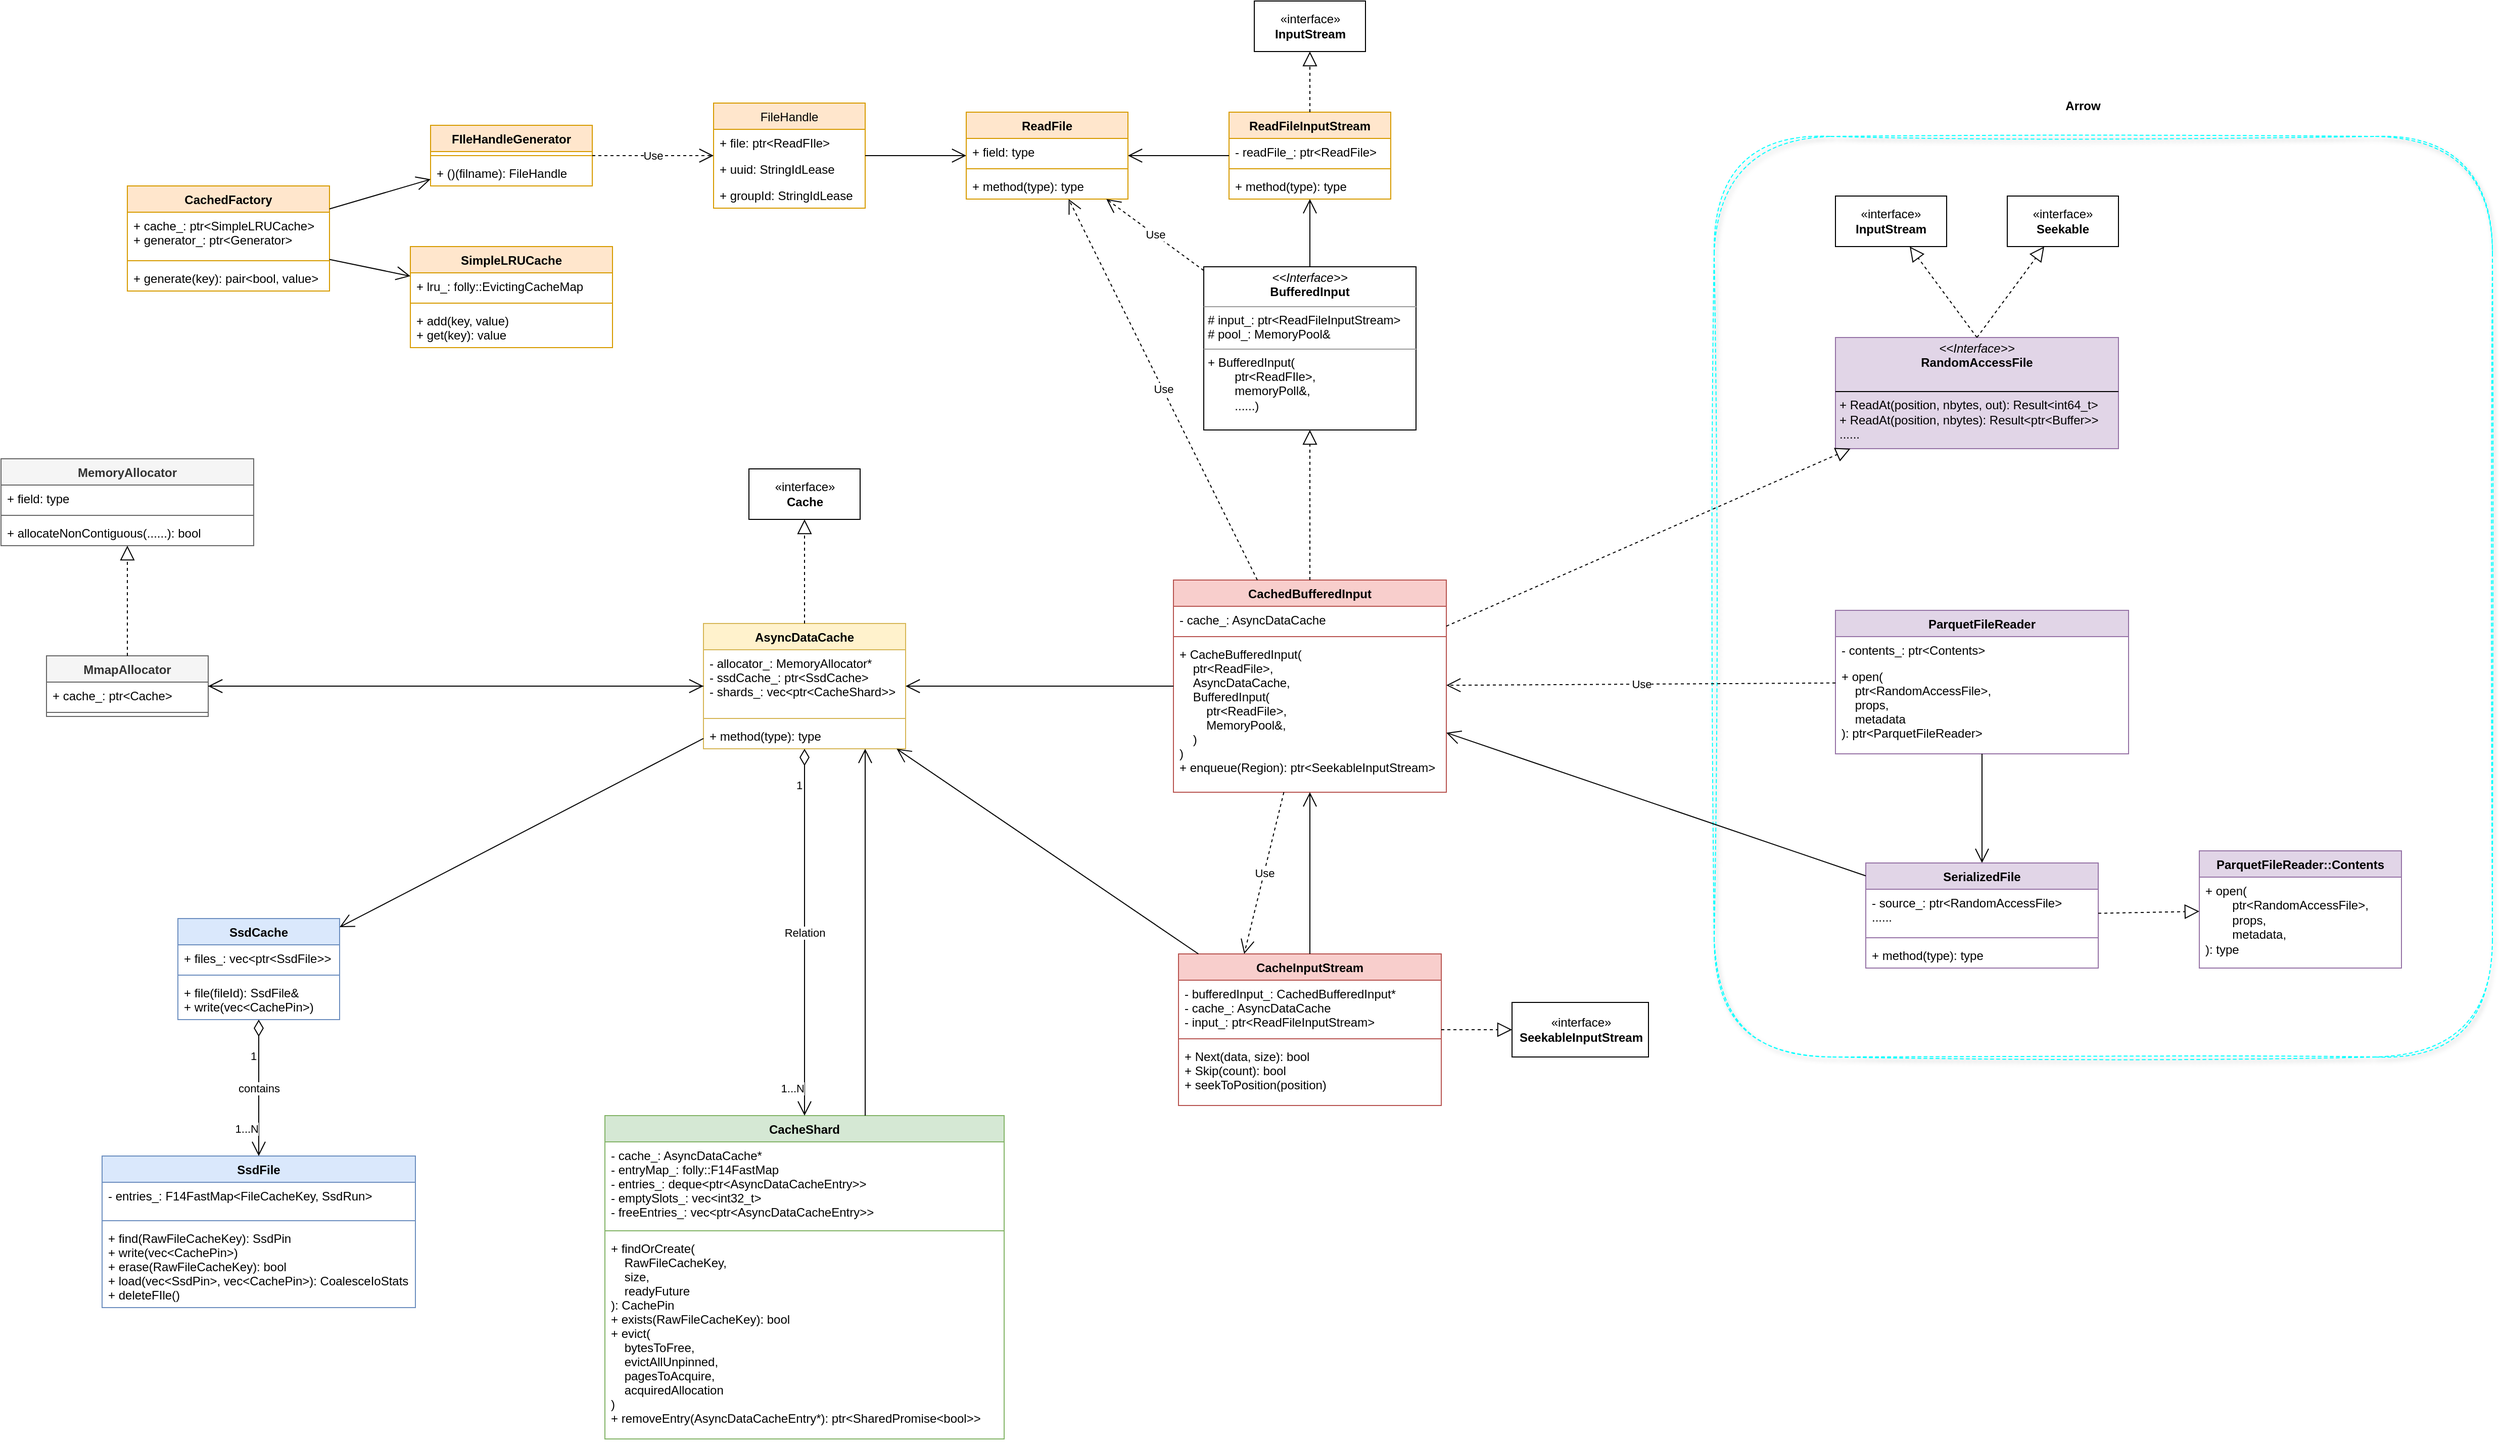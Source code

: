 <mxfile version="24.3.1" type="github">
  <diagram name="第 1 页" id="lJTkem_uiABD4WxvZJAd">
    <mxGraphModel dx="2874" dy="721" grid="1" gridSize="10" guides="1" tooltips="1" connect="1" arrows="1" fold="1" page="0" pageScale="1" pageWidth="827" pageHeight="1169" math="0" shadow="0">
      <root>
        <mxCell id="0" />
        <mxCell id="1" parent="0" />
        <mxCell id="T7AMe0AXGocx2t7RF6XG-123" value="" style="rounded=1;whiteSpace=wrap;html=1;dashed=1;fillColor=none;strokeColor=#00FFFF;shadow=1;glass=1;sketch=1;curveFitting=1;jiggle=2;" parent="1" vertex="1">
          <mxGeometry x="1080" y="551" width="770" height="911" as="geometry" />
        </mxCell>
        <mxCell id="T7AMe0AXGocx2t7RF6XG-1" value="SimpleLRUCache" style="swimlane;fontStyle=1;align=center;verticalAlign=top;childLayout=stackLayout;horizontal=1;startSize=26;horizontalStack=0;resizeParent=1;resizeParentMax=0;resizeLast=0;collapsible=1;marginBottom=0;fillColor=#ffe6cc;strokeColor=#d79b00;" parent="1" vertex="1">
          <mxGeometry x="-210" y="660" width="200" height="100" as="geometry" />
        </mxCell>
        <mxCell id="T7AMe0AXGocx2t7RF6XG-2" value="+ lru_: folly::EvictingCacheMap" style="text;strokeColor=none;fillColor=none;align=left;verticalAlign=top;spacingLeft=4;spacingRight=4;overflow=hidden;rotatable=0;points=[[0,0.5],[1,0.5]];portConstraint=eastwest;" parent="T7AMe0AXGocx2t7RF6XG-1" vertex="1">
          <mxGeometry y="26" width="200" height="26" as="geometry" />
        </mxCell>
        <mxCell id="T7AMe0AXGocx2t7RF6XG-3" value="" style="line;strokeWidth=1;fillColor=none;align=left;verticalAlign=middle;spacingTop=-1;spacingLeft=3;spacingRight=3;rotatable=0;labelPosition=right;points=[];portConstraint=eastwest;strokeColor=inherit;" parent="T7AMe0AXGocx2t7RF6XG-1" vertex="1">
          <mxGeometry y="52" width="200" height="8" as="geometry" />
        </mxCell>
        <mxCell id="T7AMe0AXGocx2t7RF6XG-4" value="+ add(key, value)&#xa;+ get(key): value" style="text;strokeColor=none;fillColor=none;align=left;verticalAlign=top;spacingLeft=4;spacingRight=4;overflow=hidden;rotatable=0;points=[[0,0.5],[1,0.5]];portConstraint=eastwest;" parent="T7AMe0AXGocx2t7RF6XG-1" vertex="1">
          <mxGeometry y="60" width="200" height="40" as="geometry" />
        </mxCell>
        <mxCell id="T7AMe0AXGocx2t7RF6XG-5" value="FIleHandleGenerator" style="swimlane;fontStyle=1;align=center;verticalAlign=top;childLayout=stackLayout;horizontal=1;startSize=26;horizontalStack=0;resizeParent=1;resizeParentMax=0;resizeLast=0;collapsible=1;marginBottom=0;fillColor=#ffe6cc;strokeColor=#d79b00;" parent="1" vertex="1">
          <mxGeometry x="-190" y="540" width="160" height="60" as="geometry" />
        </mxCell>
        <mxCell id="T7AMe0AXGocx2t7RF6XG-6" value="" style="line;strokeWidth=1;fillColor=none;align=left;verticalAlign=middle;spacingTop=-1;spacingLeft=3;spacingRight=3;rotatable=0;labelPosition=right;points=[];portConstraint=eastwest;strokeColor=inherit;" parent="T7AMe0AXGocx2t7RF6XG-5" vertex="1">
          <mxGeometry y="26" width="160" height="8" as="geometry" />
        </mxCell>
        <mxCell id="T7AMe0AXGocx2t7RF6XG-7" value="+ ()(filname): FileHandle" style="text;strokeColor=none;fillColor=none;align=left;verticalAlign=top;spacingLeft=4;spacingRight=4;overflow=hidden;rotatable=0;points=[[0,0.5],[1,0.5]];portConstraint=eastwest;" parent="T7AMe0AXGocx2t7RF6XG-5" vertex="1">
          <mxGeometry y="34" width="160" height="26" as="geometry" />
        </mxCell>
        <mxCell id="T7AMe0AXGocx2t7RF6XG-8" value="FileHandle" style="swimlane;fontStyle=0;childLayout=stackLayout;horizontal=1;startSize=26;fillColor=#ffe6cc;horizontalStack=0;resizeParent=1;resizeParentMax=0;resizeLast=0;collapsible=1;marginBottom=0;strokeColor=#d79b00;" parent="1" vertex="1">
          <mxGeometry x="90" y="518" width="150" height="104" as="geometry" />
        </mxCell>
        <mxCell id="T7AMe0AXGocx2t7RF6XG-9" value="+ file: ptr&lt;ReadFIle&gt;" style="text;strokeColor=none;fillColor=none;align=left;verticalAlign=top;spacingLeft=4;spacingRight=4;overflow=hidden;rotatable=0;points=[[0,0.5],[1,0.5]];portConstraint=eastwest;" parent="T7AMe0AXGocx2t7RF6XG-8" vertex="1">
          <mxGeometry y="26" width="150" height="26" as="geometry" />
        </mxCell>
        <mxCell id="T7AMe0AXGocx2t7RF6XG-10" value="+ uuid: StringIdLease" style="text;strokeColor=none;fillColor=none;align=left;verticalAlign=top;spacingLeft=4;spacingRight=4;overflow=hidden;rotatable=0;points=[[0,0.5],[1,0.5]];portConstraint=eastwest;" parent="T7AMe0AXGocx2t7RF6XG-8" vertex="1">
          <mxGeometry y="52" width="150" height="26" as="geometry" />
        </mxCell>
        <mxCell id="T7AMe0AXGocx2t7RF6XG-11" value="+ groupId: StringIdLease" style="text;strokeColor=none;fillColor=none;align=left;verticalAlign=top;spacingLeft=4;spacingRight=4;overflow=hidden;rotatable=0;points=[[0,0.5],[1,0.5]];portConstraint=eastwest;" parent="T7AMe0AXGocx2t7RF6XG-8" vertex="1">
          <mxGeometry y="78" width="150" height="26" as="geometry" />
        </mxCell>
        <mxCell id="T7AMe0AXGocx2t7RF6XG-12" value="ParquetFileReader" style="swimlane;fontStyle=1;align=center;verticalAlign=top;childLayout=stackLayout;horizontal=1;startSize=26;horizontalStack=0;resizeParent=1;resizeParentMax=0;resizeLast=0;collapsible=1;marginBottom=0;fillColor=#e1d5e7;strokeColor=#9673a6;" parent="1" vertex="1">
          <mxGeometry x="1200" y="1020" width="290" height="142" as="geometry" />
        </mxCell>
        <mxCell id="T7AMe0AXGocx2t7RF6XG-13" value="- contents_: ptr&lt;Contents&gt;" style="text;align=left;verticalAlign=top;spacingLeft=4;spacingRight=4;overflow=hidden;rotatable=0;points=[[0,0.5],[1,0.5]];portConstraint=eastwest;" parent="T7AMe0AXGocx2t7RF6XG-12" vertex="1">
          <mxGeometry y="26" width="290" height="26" as="geometry" />
        </mxCell>
        <mxCell id="T7AMe0AXGocx2t7RF6XG-15" value="+ open(&#xa;    ptr&lt;RandomAccessFile&gt;,&#xa;    props,&#xa;    metadata&#xa;): ptr&lt;ParquetFileReader&gt;" style="text;align=left;verticalAlign=top;spacingLeft=4;spacingRight=4;overflow=hidden;rotatable=0;points=[[0,0.5],[1,0.5]];portConstraint=eastwest;" parent="T7AMe0AXGocx2t7RF6XG-12" vertex="1">
          <mxGeometry y="52" width="290" height="90" as="geometry" />
        </mxCell>
        <mxCell id="T7AMe0AXGocx2t7RF6XG-20" value="AsyncDataCache" style="swimlane;fontStyle=1;align=center;verticalAlign=top;childLayout=stackLayout;horizontal=1;startSize=26;horizontalStack=0;resizeParent=1;resizeParentMax=0;resizeLast=0;collapsible=1;marginBottom=0;fillColor=#fff2cc;strokeColor=#d6b656;" parent="1" vertex="1">
          <mxGeometry x="80" y="1033" width="200" height="124" as="geometry" />
        </mxCell>
        <mxCell id="T7AMe0AXGocx2t7RF6XG-21" value="- allocator_: MemoryAllocator*&#xa;- ssdCache_: ptr&lt;SsdCache&gt;&#xa;- shards_: vec&lt;ptr&lt;CacheShard&gt;&gt;" style="text;strokeColor=none;fillColor=none;align=left;verticalAlign=top;spacingLeft=4;spacingRight=4;overflow=hidden;rotatable=0;points=[[0,0.5],[1,0.5]];portConstraint=eastwest;" parent="T7AMe0AXGocx2t7RF6XG-20" vertex="1">
          <mxGeometry y="26" width="200" height="64" as="geometry" />
        </mxCell>
        <mxCell id="T7AMe0AXGocx2t7RF6XG-22" value="" style="line;strokeWidth=1;fillColor=none;align=left;verticalAlign=middle;spacingTop=-1;spacingLeft=3;spacingRight=3;rotatable=0;labelPosition=right;points=[];portConstraint=eastwest;strokeColor=inherit;" parent="T7AMe0AXGocx2t7RF6XG-20" vertex="1">
          <mxGeometry y="90" width="200" height="8" as="geometry" />
        </mxCell>
        <mxCell id="T7AMe0AXGocx2t7RF6XG-23" value="+ method(type): type" style="text;strokeColor=none;fillColor=none;align=left;verticalAlign=top;spacingLeft=4;spacingRight=4;overflow=hidden;rotatable=0;points=[[0,0.5],[1,0.5]];portConstraint=eastwest;" parent="T7AMe0AXGocx2t7RF6XG-20" vertex="1">
          <mxGeometry y="98" width="200" height="26" as="geometry" />
        </mxCell>
        <mxCell id="T7AMe0AXGocx2t7RF6XG-24" value="CacheShard" style="swimlane;fontStyle=1;align=center;verticalAlign=top;childLayout=stackLayout;horizontal=1;startSize=26;horizontalStack=0;resizeParent=1;resizeParentMax=0;resizeLast=0;collapsible=1;marginBottom=0;fillColor=#d5e8d4;strokeColor=#82b366;" parent="1" vertex="1">
          <mxGeometry x="-17.5" y="1520" width="395" height="320" as="geometry" />
        </mxCell>
        <mxCell id="T7AMe0AXGocx2t7RF6XG-25" value="- cache_: AsyncDataCache*&#xa;- entryMap_: folly::F14FastMap&#xa;- entries_: deque&lt;ptr&lt;AsyncDataCacheEntry&gt;&gt;&#xa;- emptySlots_: vec&lt;int32_t&gt;&#xa;- freeEntries_: vec&lt;ptr&lt;AsyncDataCacheEntry&gt;&gt;" style="text;strokeColor=none;fillColor=none;align=left;verticalAlign=top;spacingLeft=4;spacingRight=4;overflow=hidden;rotatable=0;points=[[0,0.5],[1,0.5]];portConstraint=eastwest;" parent="T7AMe0AXGocx2t7RF6XG-24" vertex="1">
          <mxGeometry y="26" width="395" height="84" as="geometry" />
        </mxCell>
        <mxCell id="T7AMe0AXGocx2t7RF6XG-26" value="" style="line;strokeWidth=1;fillColor=none;align=left;verticalAlign=middle;spacingTop=-1;spacingLeft=3;spacingRight=3;rotatable=0;labelPosition=right;points=[];portConstraint=eastwest;strokeColor=inherit;" parent="T7AMe0AXGocx2t7RF6XG-24" vertex="1">
          <mxGeometry y="110" width="395" height="8" as="geometry" />
        </mxCell>
        <mxCell id="T7AMe0AXGocx2t7RF6XG-27" value="+ findOrCreate(&#xa;    RawFileCacheKey,&#xa;    size,&#xa;    readyFuture    &#xa;): CachePin&#xa;+ exists(RawFileCacheKey): bool&#xa;+ evict(&#xa;    bytesToFree,&#xa;    evictAllUnpinned,&#xa;    pagesToAcquire,&#xa;    acquiredAllocation&#xa;)&#xa;+ removeEntry(AsyncDataCacheEntry*): ptr&lt;SharedPromise&lt;bool&gt;&gt;" style="text;strokeColor=none;fillColor=none;align=left;verticalAlign=top;spacingLeft=4;spacingRight=4;overflow=hidden;rotatable=0;points=[[0,0.5],[1,0.5]];portConstraint=eastwest;" parent="T7AMe0AXGocx2t7RF6XG-24" vertex="1">
          <mxGeometry y="118" width="395" height="202" as="geometry" />
        </mxCell>
        <mxCell id="T7AMe0AXGocx2t7RF6XG-28" value="SsdCache" style="swimlane;fontStyle=1;align=center;verticalAlign=top;childLayout=stackLayout;horizontal=1;startSize=26;horizontalStack=0;resizeParent=1;resizeParentMax=0;resizeLast=0;collapsible=1;marginBottom=0;fillColor=#dae8fc;strokeColor=#6c8ebf;" parent="1" vertex="1">
          <mxGeometry x="-440" y="1325" width="160" height="100" as="geometry" />
        </mxCell>
        <mxCell id="T7AMe0AXGocx2t7RF6XG-29" value="+ files_: vec&lt;ptr&lt;SsdFile&gt;&gt;" style="text;strokeColor=none;fillColor=none;align=left;verticalAlign=top;spacingLeft=4;spacingRight=4;overflow=hidden;rotatable=0;points=[[0,0.5],[1,0.5]];portConstraint=eastwest;" parent="T7AMe0AXGocx2t7RF6XG-28" vertex="1">
          <mxGeometry y="26" width="160" height="26" as="geometry" />
        </mxCell>
        <mxCell id="T7AMe0AXGocx2t7RF6XG-30" value="" style="line;strokeWidth=1;fillColor=none;align=left;verticalAlign=middle;spacingTop=-1;spacingLeft=3;spacingRight=3;rotatable=0;labelPosition=right;points=[];portConstraint=eastwest;strokeColor=inherit;" parent="T7AMe0AXGocx2t7RF6XG-28" vertex="1">
          <mxGeometry y="52" width="160" height="8" as="geometry" />
        </mxCell>
        <mxCell id="T7AMe0AXGocx2t7RF6XG-31" value="+ file(fileId): SsdFile&amp;&#xa;+ write(vec&lt;CachePin&gt;)" style="text;strokeColor=none;fillColor=none;align=left;verticalAlign=top;spacingLeft=4;spacingRight=4;overflow=hidden;rotatable=0;points=[[0,0.5],[1,0.5]];portConstraint=eastwest;" parent="T7AMe0AXGocx2t7RF6XG-28" vertex="1">
          <mxGeometry y="60" width="160" height="40" as="geometry" />
        </mxCell>
        <mxCell id="T7AMe0AXGocx2t7RF6XG-32" value="SsdFile" style="swimlane;fontStyle=1;align=center;verticalAlign=top;childLayout=stackLayout;horizontal=1;startSize=26;horizontalStack=0;resizeParent=1;resizeParentMax=0;resizeLast=0;collapsible=1;marginBottom=0;fillColor=#dae8fc;strokeColor=#6c8ebf;" parent="1" vertex="1">
          <mxGeometry x="-515" y="1560" width="310" height="150" as="geometry" />
        </mxCell>
        <mxCell id="T7AMe0AXGocx2t7RF6XG-33" value="- entries_: F14FastMap&lt;FileCacheKey, SsdRun&gt;" style="text;strokeColor=none;fillColor=none;align=left;verticalAlign=top;spacingLeft=4;spacingRight=4;overflow=hidden;rotatable=0;points=[[0,0.5],[1,0.5]];portConstraint=eastwest;" parent="T7AMe0AXGocx2t7RF6XG-32" vertex="1">
          <mxGeometry y="26" width="310" height="34" as="geometry" />
        </mxCell>
        <mxCell id="T7AMe0AXGocx2t7RF6XG-34" value="" style="line;strokeWidth=1;fillColor=none;align=left;verticalAlign=middle;spacingTop=-1;spacingLeft=3;spacingRight=3;rotatable=0;labelPosition=right;points=[];portConstraint=eastwest;strokeColor=inherit;" parent="T7AMe0AXGocx2t7RF6XG-32" vertex="1">
          <mxGeometry y="60" width="310" height="8" as="geometry" />
        </mxCell>
        <mxCell id="T7AMe0AXGocx2t7RF6XG-35" value="+ find(RawFileCacheKey): SsdPin&#xa;+ write(vec&lt;CachePin&gt;)&#xa;+ erase(RawFileCacheKey): bool&#xa;+ load(vec&lt;SsdPin&gt;, vec&lt;CachePin&gt;): CoalesceIoStats&#xa;+ deleteFIle()" style="text;strokeColor=none;fillColor=none;align=left;verticalAlign=top;spacingLeft=4;spacingRight=4;overflow=hidden;rotatable=0;points=[[0,0.5],[1,0.5]];portConstraint=eastwest;" parent="T7AMe0AXGocx2t7RF6XG-32" vertex="1">
          <mxGeometry y="68" width="310" height="82" as="geometry" />
        </mxCell>
        <mxCell id="T7AMe0AXGocx2t7RF6XG-36" value="CachedBufferedInput" style="swimlane;fontStyle=1;align=center;verticalAlign=top;childLayout=stackLayout;horizontal=1;startSize=26;horizontalStack=0;resizeParent=1;resizeParentMax=0;resizeLast=0;collapsible=1;marginBottom=0;fillColor=#f8cecc;strokeColor=#b85450;" parent="1" vertex="1">
          <mxGeometry x="545" y="990" width="270" height="210" as="geometry" />
        </mxCell>
        <mxCell id="T7AMe0AXGocx2t7RF6XG-37" value="- cache_: AsyncDataCache" style="text;strokeColor=none;fillColor=none;align=left;verticalAlign=top;spacingLeft=4;spacingRight=4;overflow=hidden;rotatable=0;points=[[0,0.5],[1,0.5]];portConstraint=eastwest;" parent="T7AMe0AXGocx2t7RF6XG-36" vertex="1">
          <mxGeometry y="26" width="270" height="26" as="geometry" />
        </mxCell>
        <mxCell id="T7AMe0AXGocx2t7RF6XG-38" value="" style="line;strokeWidth=1;fillColor=none;align=left;verticalAlign=middle;spacingTop=-1;spacingLeft=3;spacingRight=3;rotatable=0;labelPosition=right;points=[];portConstraint=eastwest;strokeColor=inherit;" parent="T7AMe0AXGocx2t7RF6XG-36" vertex="1">
          <mxGeometry y="52" width="270" height="8" as="geometry" />
        </mxCell>
        <mxCell id="T7AMe0AXGocx2t7RF6XG-39" value="+ CacheBufferedInput(&#xa;    ptr&lt;ReadFile&gt;,&#xa;    AsyncDataCache,&#xa;    BufferedInput(&#xa;        ptr&lt;ReadFile&gt;,&#xa;        MemoryPool&amp;,&#xa;    )&#xa;)&#xa;+ enqueue(Region): ptr&lt;SeekableInputStream&gt;" style="text;strokeColor=none;fillColor=none;align=left;verticalAlign=top;spacingLeft=4;spacingRight=4;overflow=hidden;rotatable=0;points=[[0,0.5],[1,0.5]];portConstraint=eastwest;" parent="T7AMe0AXGocx2t7RF6XG-36" vertex="1">
          <mxGeometry y="60" width="270" height="150" as="geometry" />
        </mxCell>
        <mxCell id="T7AMe0AXGocx2t7RF6XG-40" value="CacheInputStream" style="swimlane;fontStyle=1;align=center;verticalAlign=top;childLayout=stackLayout;horizontal=1;startSize=26;horizontalStack=0;resizeParent=1;resizeParentMax=0;resizeLast=0;collapsible=1;marginBottom=0;fillColor=#f8cecc;strokeColor=#b85450;" parent="1" vertex="1">
          <mxGeometry x="550" y="1360" width="260" height="150" as="geometry" />
        </mxCell>
        <mxCell id="T7AMe0AXGocx2t7RF6XG-41" value="- bufferedInput_: CachedBufferedInput*&#xa;- cache_: AsyncDataCache&#xa;- input_: ptr&lt;ReadFileInputStream&gt;" style="text;strokeColor=none;fillColor=none;align=left;verticalAlign=top;spacingLeft=4;spacingRight=4;overflow=hidden;rotatable=0;points=[[0,0.5],[1,0.5]];portConstraint=eastwest;" parent="T7AMe0AXGocx2t7RF6XG-40" vertex="1">
          <mxGeometry y="26" width="260" height="54" as="geometry" />
        </mxCell>
        <mxCell id="T7AMe0AXGocx2t7RF6XG-42" value="" style="line;strokeWidth=1;fillColor=none;align=left;verticalAlign=middle;spacingTop=-1;spacingLeft=3;spacingRight=3;rotatable=0;labelPosition=right;points=[];portConstraint=eastwest;strokeColor=inherit;" parent="T7AMe0AXGocx2t7RF6XG-40" vertex="1">
          <mxGeometry y="80" width="260" height="8" as="geometry" />
        </mxCell>
        <mxCell id="T7AMe0AXGocx2t7RF6XG-43" value="+ Next(data, size): bool&#xa;+ Skip(count): bool&#xa;+ seekToPosition(position)" style="text;strokeColor=none;fillColor=none;align=left;verticalAlign=top;spacingLeft=4;spacingRight=4;overflow=hidden;rotatable=0;points=[[0,0.5],[1,0.5]];portConstraint=eastwest;" parent="T7AMe0AXGocx2t7RF6XG-40" vertex="1">
          <mxGeometry y="88" width="260" height="62" as="geometry" />
        </mxCell>
        <mxCell id="T7AMe0AXGocx2t7RF6XG-44" value="ReadFileInputStream" style="swimlane;fontStyle=1;align=center;verticalAlign=top;childLayout=stackLayout;horizontal=1;startSize=26;horizontalStack=0;resizeParent=1;resizeParentMax=0;resizeLast=0;collapsible=1;marginBottom=0;fillColor=#ffe6cc;strokeColor=#d79b00;" parent="1" vertex="1">
          <mxGeometry x="600" y="527" width="160" height="86" as="geometry" />
        </mxCell>
        <mxCell id="T7AMe0AXGocx2t7RF6XG-45" value="- readFile_: ptr&lt;ReadFile&gt;" style="text;strokeColor=none;fillColor=none;align=left;verticalAlign=top;spacingLeft=4;spacingRight=4;overflow=hidden;rotatable=0;points=[[0,0.5],[1,0.5]];portConstraint=eastwest;" parent="T7AMe0AXGocx2t7RF6XG-44" vertex="1">
          <mxGeometry y="26" width="160" height="26" as="geometry" />
        </mxCell>
        <mxCell id="T7AMe0AXGocx2t7RF6XG-46" value="" style="line;strokeWidth=1;fillColor=none;align=left;verticalAlign=middle;spacingTop=-1;spacingLeft=3;spacingRight=3;rotatable=0;labelPosition=right;points=[];portConstraint=eastwest;strokeColor=inherit;" parent="T7AMe0AXGocx2t7RF6XG-44" vertex="1">
          <mxGeometry y="52" width="160" height="8" as="geometry" />
        </mxCell>
        <mxCell id="T7AMe0AXGocx2t7RF6XG-47" value="+ method(type): type" style="text;strokeColor=none;fillColor=none;align=left;verticalAlign=top;spacingLeft=4;spacingRight=4;overflow=hidden;rotatable=0;points=[[0,0.5],[1,0.5]];portConstraint=eastwest;" parent="T7AMe0AXGocx2t7RF6XG-44" vertex="1">
          <mxGeometry y="60" width="160" height="26" as="geometry" />
        </mxCell>
        <mxCell id="T7AMe0AXGocx2t7RF6XG-48" value="«interface»&lt;br&gt;&lt;b&gt;InputStream&lt;/b&gt;" style="html=1;" parent="1" vertex="1">
          <mxGeometry x="625" y="417" width="110" height="50" as="geometry" />
        </mxCell>
        <mxCell id="T7AMe0AXGocx2t7RF6XG-49" value="" style="endArrow=block;dashed=1;endFill=0;endSize=12;html=1;rounded=0;exitX=0.5;exitY=0;exitDx=0;exitDy=0;entryX=0.5;entryY=1;entryDx=0;entryDy=0;" parent="1" source="T7AMe0AXGocx2t7RF6XG-44" target="T7AMe0AXGocx2t7RF6XG-48" edge="1">
          <mxGeometry width="160" relative="1" as="geometry">
            <mxPoint x="640" y="510" as="sourcePoint" />
            <mxPoint x="800" y="510" as="targetPoint" />
          </mxGeometry>
        </mxCell>
        <mxCell id="T7AMe0AXGocx2t7RF6XG-50" value="ReadFile" style="swimlane;fontStyle=1;align=center;verticalAlign=top;childLayout=stackLayout;horizontal=1;startSize=26;horizontalStack=0;resizeParent=1;resizeParentMax=0;resizeLast=0;collapsible=1;marginBottom=0;fillColor=#ffe6cc;strokeColor=#d79b00;" parent="1" vertex="1">
          <mxGeometry x="340" y="527" width="160" height="86" as="geometry" />
        </mxCell>
        <mxCell id="T7AMe0AXGocx2t7RF6XG-51" value="+ field: type" style="text;strokeColor=none;fillColor=none;align=left;verticalAlign=top;spacingLeft=4;spacingRight=4;overflow=hidden;rotatable=0;points=[[0,0.5],[1,0.5]];portConstraint=eastwest;" parent="T7AMe0AXGocx2t7RF6XG-50" vertex="1">
          <mxGeometry y="26" width="160" height="26" as="geometry" />
        </mxCell>
        <mxCell id="T7AMe0AXGocx2t7RF6XG-52" value="" style="line;strokeWidth=1;fillColor=none;align=left;verticalAlign=middle;spacingTop=-1;spacingLeft=3;spacingRight=3;rotatable=0;labelPosition=right;points=[];portConstraint=eastwest;strokeColor=inherit;" parent="T7AMe0AXGocx2t7RF6XG-50" vertex="1">
          <mxGeometry y="52" width="160" height="8" as="geometry" />
        </mxCell>
        <mxCell id="T7AMe0AXGocx2t7RF6XG-53" value="+ method(type): type" style="text;strokeColor=none;fillColor=none;align=left;verticalAlign=top;spacingLeft=4;spacingRight=4;overflow=hidden;rotatable=0;points=[[0,0.5],[1,0.5]];portConstraint=eastwest;" parent="T7AMe0AXGocx2t7RF6XG-50" vertex="1">
          <mxGeometry y="60" width="160" height="26" as="geometry" />
        </mxCell>
        <mxCell id="T7AMe0AXGocx2t7RF6XG-54" value="" style="endArrow=open;endFill=1;endSize=12;html=1;rounded=0;" parent="1" source="T7AMe0AXGocx2t7RF6XG-44" target="T7AMe0AXGocx2t7RF6XG-50" edge="1">
          <mxGeometry width="160" relative="1" as="geometry">
            <mxPoint x="790" y="560" as="sourcePoint" />
            <mxPoint x="880" y="550" as="targetPoint" />
          </mxGeometry>
        </mxCell>
        <mxCell id="T7AMe0AXGocx2t7RF6XG-55" value="" style="endArrow=open;endFill=1;endSize=12;html=1;rounded=0;" parent="1" source="T7AMe0AXGocx2t7RF6XG-8" target="T7AMe0AXGocx2t7RF6XG-50" edge="1">
          <mxGeometry width="160" relative="1" as="geometry">
            <mxPoint x="240" y="450" as="sourcePoint" />
            <mxPoint x="400" y="450" as="targetPoint" />
          </mxGeometry>
        </mxCell>
        <mxCell id="T7AMe0AXGocx2t7RF6XG-56" value="Use" style="endArrow=open;endSize=12;dashed=1;html=1;rounded=0;" parent="1" source="T7AMe0AXGocx2t7RF6XG-5" target="T7AMe0AXGocx2t7RF6XG-8" edge="1">
          <mxGeometry width="160" relative="1" as="geometry">
            <mxPoint x="-60" y="650" as="sourcePoint" />
            <mxPoint x="100" y="650" as="targetPoint" />
          </mxGeometry>
        </mxCell>
        <mxCell id="T7AMe0AXGocx2t7RF6XG-57" value="CachedFactory" style="swimlane;fontStyle=1;align=center;verticalAlign=top;childLayout=stackLayout;horizontal=1;startSize=26;horizontalStack=0;resizeParent=1;resizeParentMax=0;resizeLast=0;collapsible=1;marginBottom=0;fillColor=#ffe6cc;strokeColor=#d79b00;" parent="1" vertex="1">
          <mxGeometry x="-490" y="600" width="200" height="104" as="geometry" />
        </mxCell>
        <mxCell id="T7AMe0AXGocx2t7RF6XG-58" value="+ cache_: ptr&lt;SimpleLRUCache&gt;&#xa;+ generator_: ptr&lt;Generator&gt;" style="text;strokeColor=none;fillColor=none;align=left;verticalAlign=top;spacingLeft=4;spacingRight=4;overflow=hidden;rotatable=0;points=[[0,0.5],[1,0.5]];portConstraint=eastwest;" parent="T7AMe0AXGocx2t7RF6XG-57" vertex="1">
          <mxGeometry y="26" width="200" height="44" as="geometry" />
        </mxCell>
        <mxCell id="T7AMe0AXGocx2t7RF6XG-59" value="" style="line;strokeWidth=1;fillColor=none;align=left;verticalAlign=middle;spacingTop=-1;spacingLeft=3;spacingRight=3;rotatable=0;labelPosition=right;points=[];portConstraint=eastwest;strokeColor=inherit;" parent="T7AMe0AXGocx2t7RF6XG-57" vertex="1">
          <mxGeometry y="70" width="200" height="8" as="geometry" />
        </mxCell>
        <mxCell id="T7AMe0AXGocx2t7RF6XG-60" value="+ generate(key): pair&lt;bool, value&gt;" style="text;strokeColor=none;fillColor=none;align=left;verticalAlign=top;spacingLeft=4;spacingRight=4;overflow=hidden;rotatable=0;points=[[0,0.5],[1,0.5]];portConstraint=eastwest;" parent="T7AMe0AXGocx2t7RF6XG-57" vertex="1">
          <mxGeometry y="78" width="200" height="26" as="geometry" />
        </mxCell>
        <mxCell id="T7AMe0AXGocx2t7RF6XG-61" value="" style="endArrow=open;endFill=1;endSize=12;html=1;rounded=0;" parent="1" source="T7AMe0AXGocx2t7RF6XG-57" target="T7AMe0AXGocx2t7RF6XG-1" edge="1">
          <mxGeometry width="160" relative="1" as="geometry">
            <mxPoint x="-410" y="790" as="sourcePoint" />
            <mxPoint x="-250" y="790" as="targetPoint" />
          </mxGeometry>
        </mxCell>
        <mxCell id="T7AMe0AXGocx2t7RF6XG-62" value="" style="endArrow=open;endFill=1;endSize=12;html=1;rounded=0;" parent="1" source="T7AMe0AXGocx2t7RF6XG-57" target="T7AMe0AXGocx2t7RF6XG-5" edge="1">
          <mxGeometry width="160" relative="1" as="geometry">
            <mxPoint x="-310" y="470" as="sourcePoint" />
            <mxPoint x="-150" y="470" as="targetPoint" />
          </mxGeometry>
        </mxCell>
        <mxCell id="T7AMe0AXGocx2t7RF6XG-70" value="" style="endArrow=block;dashed=1;endFill=0;endSize=12;html=1;rounded=0;exitX=0.5;exitY=0;exitDx=0;exitDy=0;" parent="1" source="T7AMe0AXGocx2t7RF6XG-36" target="T7AMe0AXGocx2t7RF6XG-72" edge="1">
          <mxGeometry width="160" relative="1" as="geometry">
            <mxPoint x="720" y="1207.75" as="sourcePoint" />
            <mxPoint x="735" y="855.75" as="targetPoint" />
          </mxGeometry>
        </mxCell>
        <mxCell id="T7AMe0AXGocx2t7RF6XG-72" value="&lt;p style=&quot;margin:0px;margin-top:4px;text-align:center;&quot;&gt;&lt;i&gt;&amp;lt;&amp;lt;Interface&amp;gt;&amp;gt;&lt;/i&gt;&lt;br&gt;&lt;b&gt;BufferedInput&lt;/b&gt;&lt;/p&gt;&lt;hr size=&quot;1&quot;&gt;&lt;p style=&quot;margin:0px;margin-left:4px;&quot;&gt;# input_: ptr&amp;lt;ReadFileInputStream&amp;gt;&lt;br&gt;# pool_: MemoryPool&amp;amp;&lt;/p&gt;&lt;hr size=&quot;1&quot;&gt;&lt;p style=&quot;margin:0px;margin-left:4px;&quot;&gt;+ BufferedInput(&lt;/p&gt;&lt;p style=&quot;margin:0px;margin-left:4px;&quot;&gt;&lt;span style=&quot;white-space: pre;&quot;&gt;&#x9;&lt;/span&gt;ptr&amp;lt;ReadFIle&amp;gt;,&lt;/p&gt;&lt;p style=&quot;margin:0px;margin-left:4px;&quot;&gt;&lt;span style=&quot;white-space: pre;&quot;&gt;&#x9;&lt;/span&gt;memoryPoll&amp;amp;,&lt;/p&gt;&lt;p style=&quot;margin:0px;margin-left:4px;&quot;&gt;&lt;span style=&quot;white-space: pre;&quot;&gt;&#x9;&lt;/span&gt;......)&lt;br&gt;&lt;/p&gt;" style="verticalAlign=top;align=left;overflow=fill;fontSize=12;fontFamily=Helvetica;html=1;" parent="1" vertex="1">
          <mxGeometry x="575" y="680" width="210" height="161.5" as="geometry" />
        </mxCell>
        <mxCell id="T7AMe0AXGocx2t7RF6XG-73" value="Use" style="endArrow=open;endSize=12;dashed=1;html=1;rounded=0;" parent="1" source="T7AMe0AXGocx2t7RF6XG-72" target="T7AMe0AXGocx2t7RF6XG-50" edge="1">
          <mxGeometry width="160" relative="1" as="geometry">
            <mxPoint x="300" y="740" as="sourcePoint" />
            <mxPoint x="460" y="740" as="targetPoint" />
          </mxGeometry>
        </mxCell>
        <mxCell id="T7AMe0AXGocx2t7RF6XG-74" value="" style="endArrow=open;endFill=1;endSize=12;html=1;rounded=0;exitX=0.5;exitY=0;exitDx=0;exitDy=0;" parent="1" source="T7AMe0AXGocx2t7RF6XG-72" target="T7AMe0AXGocx2t7RF6XG-44" edge="1">
          <mxGeometry width="160" relative="1" as="geometry">
            <mxPoint x="380" y="800" as="sourcePoint" />
            <mxPoint x="540" y="800" as="targetPoint" />
          </mxGeometry>
        </mxCell>
        <mxCell id="T7AMe0AXGocx2t7RF6XG-75" value="Use" style="endArrow=open;endSize=12;dashed=1;html=1;rounded=0;" parent="1" source="T7AMe0AXGocx2t7RF6XG-36" target="T7AMe0AXGocx2t7RF6XG-50" edge="1">
          <mxGeometry width="160" relative="1" as="geometry">
            <mxPoint x="400" y="980" as="sourcePoint" />
            <mxPoint x="560" y="980" as="targetPoint" />
          </mxGeometry>
        </mxCell>
        <mxCell id="T7AMe0AXGocx2t7RF6XG-76" value="" style="endArrow=open;endFill=1;endSize=12;html=1;rounded=0;" parent="1" source="T7AMe0AXGocx2t7RF6XG-36" target="T7AMe0AXGocx2t7RF6XG-20" edge="1">
          <mxGeometry width="160" relative="1" as="geometry">
            <mxPoint x="490" y="1220" as="sourcePoint" />
            <mxPoint x="650" y="1220" as="targetPoint" />
          </mxGeometry>
        </mxCell>
        <mxCell id="T7AMe0AXGocx2t7RF6XG-77" value="«interface»&lt;br&gt;&lt;b&gt;SeekableInputStream&lt;/b&gt;" style="html=1;" parent="1" vertex="1">
          <mxGeometry x="880" y="1408" width="135" height="54" as="geometry" />
        </mxCell>
        <mxCell id="T7AMe0AXGocx2t7RF6XG-78" value="" style="endArrow=block;dashed=1;endFill=0;endSize=12;html=1;rounded=0;" parent="1" source="T7AMe0AXGocx2t7RF6XG-40" target="T7AMe0AXGocx2t7RF6XG-77" edge="1">
          <mxGeometry width="160" relative="1" as="geometry">
            <mxPoint x="1000" y="1140" as="sourcePoint" />
            <mxPoint x="1160" y="1140" as="targetPoint" />
          </mxGeometry>
        </mxCell>
        <mxCell id="T7AMe0AXGocx2t7RF6XG-79" value="" style="endArrow=open;endFill=1;endSize=12;html=1;rounded=0;" parent="1" source="T7AMe0AXGocx2t7RF6XG-40" target="T7AMe0AXGocx2t7RF6XG-36" edge="1">
          <mxGeometry width="160" relative="1" as="geometry">
            <mxPoint x="540" y="1230" as="sourcePoint" />
            <mxPoint x="700" y="1230" as="targetPoint" />
          </mxGeometry>
        </mxCell>
        <mxCell id="T7AMe0AXGocx2t7RF6XG-80" value="" style="endArrow=open;endFill=1;endSize=12;html=1;rounded=0;" parent="1" source="T7AMe0AXGocx2t7RF6XG-40" target="T7AMe0AXGocx2t7RF6XG-20" edge="1">
          <mxGeometry width="160" relative="1" as="geometry">
            <mxPoint x="600" y="1470" as="sourcePoint" />
            <mxPoint x="760" y="1470" as="targetPoint" />
          </mxGeometry>
        </mxCell>
        <mxCell id="T7AMe0AXGocx2t7RF6XG-85" value="MemoryAllocator" style="swimlane;fontStyle=1;align=center;verticalAlign=top;childLayout=stackLayout;horizontal=1;startSize=26;horizontalStack=0;resizeParent=1;resizeParentMax=0;resizeLast=0;collapsible=1;marginBottom=0;fillColor=#f5f5f5;fontColor=#333333;strokeColor=#666666;" parent="1" vertex="1">
          <mxGeometry x="-615" y="870" width="250" height="86" as="geometry" />
        </mxCell>
        <mxCell id="T7AMe0AXGocx2t7RF6XG-86" value="+ field: type" style="text;strokeColor=none;fillColor=none;align=left;verticalAlign=top;spacingLeft=4;spacingRight=4;overflow=hidden;rotatable=0;points=[[0,0.5],[1,0.5]];portConstraint=eastwest;" parent="T7AMe0AXGocx2t7RF6XG-85" vertex="1">
          <mxGeometry y="26" width="250" height="26" as="geometry" />
        </mxCell>
        <mxCell id="T7AMe0AXGocx2t7RF6XG-87" value="" style="line;strokeWidth=1;fillColor=none;align=left;verticalAlign=middle;spacingTop=-1;spacingLeft=3;spacingRight=3;rotatable=0;labelPosition=right;points=[];portConstraint=eastwest;strokeColor=inherit;" parent="T7AMe0AXGocx2t7RF6XG-85" vertex="1">
          <mxGeometry y="52" width="250" height="8" as="geometry" />
        </mxCell>
        <mxCell id="T7AMe0AXGocx2t7RF6XG-88" value="+ allocateNonContiguous(......): bool" style="text;strokeColor=none;fillColor=none;align=left;verticalAlign=top;spacingLeft=4;spacingRight=4;overflow=hidden;rotatable=0;points=[[0,0.5],[1,0.5]];portConstraint=eastwest;" parent="T7AMe0AXGocx2t7RF6XG-85" vertex="1">
          <mxGeometry y="60" width="250" height="26" as="geometry" />
        </mxCell>
        <mxCell id="T7AMe0AXGocx2t7RF6XG-89" value="" style="endArrow=open;endFill=1;endSize=12;html=1;rounded=0;" parent="1" source="T7AMe0AXGocx2t7RF6XG-20" target="T7AMe0AXGocx2t7RF6XG-92" edge="1">
          <mxGeometry width="160" relative="1" as="geometry">
            <mxPoint x="400" y="1190" as="sourcePoint" />
            <mxPoint x="560" y="1190" as="targetPoint" />
          </mxGeometry>
        </mxCell>
        <mxCell id="T7AMe0AXGocx2t7RF6XG-90" value="" style="endArrow=open;endFill=1;endSize=12;html=1;rounded=0;" parent="1" source="T7AMe0AXGocx2t7RF6XG-20" target="T7AMe0AXGocx2t7RF6XG-28" edge="1">
          <mxGeometry width="160" relative="1" as="geometry">
            <mxPoint x="560" y="1470" as="sourcePoint" />
            <mxPoint x="720" y="1470" as="targetPoint" />
          </mxGeometry>
        </mxCell>
        <mxCell id="T7AMe0AXGocx2t7RF6XG-92" value="MmapAllocator" style="swimlane;fontStyle=1;align=center;verticalAlign=top;childLayout=stackLayout;horizontal=1;startSize=26;horizontalStack=0;resizeParent=1;resizeParentMax=0;resizeLast=0;collapsible=1;marginBottom=0;fillColor=#f5f5f5;fontColor=#333333;strokeColor=#666666;" parent="1" vertex="1">
          <mxGeometry x="-570" y="1065" width="160" height="60" as="geometry" />
        </mxCell>
        <mxCell id="T7AMe0AXGocx2t7RF6XG-93" value="+ cache_: ptr&lt;Cache&gt;" style="text;strokeColor=none;fillColor=none;align=left;verticalAlign=top;spacingLeft=4;spacingRight=4;overflow=hidden;rotatable=0;points=[[0,0.5],[1,0.5]];portConstraint=eastwest;" parent="T7AMe0AXGocx2t7RF6XG-92" vertex="1">
          <mxGeometry y="26" width="160" height="26" as="geometry" />
        </mxCell>
        <mxCell id="T7AMe0AXGocx2t7RF6XG-94" value="" style="line;strokeWidth=1;fillColor=none;align=left;verticalAlign=middle;spacingTop=-1;spacingLeft=3;spacingRight=3;rotatable=0;labelPosition=right;points=[];portConstraint=eastwest;strokeColor=inherit;" parent="T7AMe0AXGocx2t7RF6XG-92" vertex="1">
          <mxGeometry y="52" width="160" height="8" as="geometry" />
        </mxCell>
        <mxCell id="T7AMe0AXGocx2t7RF6XG-95" value="" style="endArrow=block;dashed=1;endFill=0;endSize=12;html=1;rounded=0;exitX=0.5;exitY=0;exitDx=0;exitDy=0;" parent="1" source="T7AMe0AXGocx2t7RF6XG-92" target="T7AMe0AXGocx2t7RF6XG-85" edge="1">
          <mxGeometry width="160" relative="1" as="geometry">
            <mxPoint x="-810" y="1320" as="sourcePoint" />
            <mxPoint x="-650" y="1320" as="targetPoint" />
          </mxGeometry>
        </mxCell>
        <mxCell id="T7AMe0AXGocx2t7RF6XG-96" value="«interface»&lt;br&gt;&lt;b&gt;Cache&lt;/b&gt;" style="html=1;" parent="1" vertex="1">
          <mxGeometry x="125" y="880" width="110" height="50" as="geometry" />
        </mxCell>
        <mxCell id="T7AMe0AXGocx2t7RF6XG-97" value="Use" style="endArrow=open;endSize=12;dashed=1;html=1;rounded=0;entryX=0.25;entryY=0;entryDx=0;entryDy=0;" parent="1" source="T7AMe0AXGocx2t7RF6XG-36" target="T7AMe0AXGocx2t7RF6XG-40" edge="1">
          <mxGeometry width="160" relative="1" as="geometry">
            <mxPoint x="340" y="1370" as="sourcePoint" />
            <mxPoint x="500" y="1370" as="targetPoint" />
          </mxGeometry>
        </mxCell>
        <mxCell id="T7AMe0AXGocx2t7RF6XG-98" value="" style="endArrow=open;endFill=1;endSize=12;html=1;rounded=0;" parent="1" source="T7AMe0AXGocx2t7RF6XG-92" target="T7AMe0AXGocx2t7RF6XG-20" edge="1">
          <mxGeometry width="160" relative="1" as="geometry">
            <mxPoint x="-400" y="1190" as="sourcePoint" />
            <mxPoint x="-240" y="1190" as="targetPoint" />
          </mxGeometry>
        </mxCell>
        <mxCell id="T7AMe0AXGocx2t7RF6XG-99" value="" style="endArrow=block;dashed=1;endFill=0;endSize=12;html=1;rounded=0;" parent="1" source="T7AMe0AXGocx2t7RF6XG-20" target="T7AMe0AXGocx2t7RF6XG-96" edge="1">
          <mxGeometry width="160" relative="1" as="geometry">
            <mxPoint x="-60" y="940" as="sourcePoint" />
            <mxPoint x="100" y="940" as="targetPoint" />
          </mxGeometry>
        </mxCell>
        <mxCell id="T7AMe0AXGocx2t7RF6XG-100" value="Relation" style="endArrow=open;html=1;endSize=12;startArrow=diamondThin;startSize=14;startFill=0;edgeStyle=orthogonalEdgeStyle;rounded=0;entryX=0.5;entryY=0;entryDx=0;entryDy=0;" parent="1" source="T7AMe0AXGocx2t7RF6XG-20" target="T7AMe0AXGocx2t7RF6XG-24" edge="1">
          <mxGeometry relative="1" as="geometry">
            <mxPoint x="10" y="1330" as="sourcePoint" />
            <mxPoint x="60" y="1390" as="targetPoint" />
            <Array as="points">
              <mxPoint x="180" y="1230" />
              <mxPoint x="180" y="1230" />
            </Array>
          </mxGeometry>
        </mxCell>
        <mxCell id="T7AMe0AXGocx2t7RF6XG-101" value="1" style="edgeLabel;resizable=0;html=1;align=left;verticalAlign=top;" parent="T7AMe0AXGocx2t7RF6XG-100" connectable="0" vertex="1">
          <mxGeometry x="-1" relative="1" as="geometry">
            <mxPoint x="-10" y="23" as="offset" />
          </mxGeometry>
        </mxCell>
        <mxCell id="T7AMe0AXGocx2t7RF6XG-102" value="1...N" style="edgeLabel;resizable=0;html=1;align=right;verticalAlign=top;" parent="T7AMe0AXGocx2t7RF6XG-100" connectable="0" vertex="1">
          <mxGeometry x="1" relative="1" as="geometry">
            <mxPoint y="-40" as="offset" />
          </mxGeometry>
        </mxCell>
        <mxCell id="T7AMe0AXGocx2t7RF6XG-103" value="" style="endArrow=open;endFill=1;endSize=12;html=1;rounded=0;entryX=0.8;entryY=1;entryDx=0;entryDy=0;entryPerimeter=0;exitX=0.652;exitY=0;exitDx=0;exitDy=0;exitPerimeter=0;" parent="1" source="T7AMe0AXGocx2t7RF6XG-24" target="T7AMe0AXGocx2t7RF6XG-23" edge="1">
          <mxGeometry width="160" relative="1" as="geometry">
            <mxPoint x="290" y="1380" as="sourcePoint" />
            <mxPoint x="450" y="1380" as="targetPoint" />
          </mxGeometry>
        </mxCell>
        <mxCell id="T7AMe0AXGocx2t7RF6XG-105" value="&lt;p style=&quot;margin:0px;margin-top:4px;text-align:center;&quot;&gt;&lt;i&gt;&amp;lt;&amp;lt;Interface&amp;gt;&amp;gt;&lt;/i&gt;&lt;br&gt;&lt;b&gt;RandomAccessFile&lt;/b&gt;&lt;/p&gt;&lt;p style=&quot;margin:0px;margin-left:4px;&quot;&gt;&lt;br&gt;&lt;/p&gt;&lt;hr size=&quot;1&quot; style=&quot;border-style:solid;&quot;&gt;&lt;p style=&quot;margin:0px;margin-left:4px;&quot;&gt;+ ReadAt(position, nbytes, out): Result&amp;lt;int64_t&amp;gt;&lt;/p&gt;&lt;p style=&quot;margin:0px;margin-left:4px;&quot;&gt;+ ReadAt(position, nbytes): Result&amp;lt;ptr&amp;lt;Buffer&amp;gt;&amp;gt;&lt;/p&gt;&lt;p style=&quot;margin:0px;margin-left:4px;&quot;&gt;......&lt;br&gt;&lt;/p&gt;" style="verticalAlign=top;align=left;overflow=fill;html=1;whiteSpace=wrap;fillColor=#e1d5e7;strokeColor=#9673a6;" parent="1" vertex="1">
          <mxGeometry x="1200" y="750" width="280" height="110" as="geometry" />
        </mxCell>
        <mxCell id="T7AMe0AXGocx2t7RF6XG-106" value="" style="endArrow=block;dashed=1;endFill=0;endSize=12;html=1;rounded=0;" parent="1" source="T7AMe0AXGocx2t7RF6XG-36" target="T7AMe0AXGocx2t7RF6XG-105" edge="1">
          <mxGeometry width="160" relative="1" as="geometry">
            <mxPoint x="850" y="1110" as="sourcePoint" />
            <mxPoint x="1010" y="1110" as="targetPoint" />
          </mxGeometry>
        </mxCell>
        <mxCell id="T7AMe0AXGocx2t7RF6XG-107" value="«interface»&lt;br&gt;&lt;b&gt;InputStream&lt;/b&gt;" style="html=1;whiteSpace=wrap;" parent="1" vertex="1">
          <mxGeometry x="1200" y="610" width="110" height="50" as="geometry" />
        </mxCell>
        <mxCell id="T7AMe0AXGocx2t7RF6XG-108" value="«interface»&lt;br&gt;&lt;b&gt;Seekable&lt;/b&gt;" style="html=1;whiteSpace=wrap;" parent="1" vertex="1">
          <mxGeometry x="1370" y="610" width="110" height="50" as="geometry" />
        </mxCell>
        <mxCell id="T7AMe0AXGocx2t7RF6XG-109" value="" style="endArrow=block;dashed=1;endFill=0;endSize=12;html=1;rounded=0;exitX=0.5;exitY=0;exitDx=0;exitDy=0;" parent="1" source="T7AMe0AXGocx2t7RF6XG-105" target="T7AMe0AXGocx2t7RF6XG-107" edge="1">
          <mxGeometry width="160" relative="1" as="geometry">
            <mxPoint x="1100" y="1210" as="sourcePoint" />
            <mxPoint x="1260" y="1210" as="targetPoint" />
          </mxGeometry>
        </mxCell>
        <mxCell id="T7AMe0AXGocx2t7RF6XG-110" value="" style="endArrow=block;dashed=1;endFill=0;endSize=12;html=1;rounded=0;exitX=0.5;exitY=0;exitDx=0;exitDy=0;" parent="1" source="T7AMe0AXGocx2t7RF6XG-105" target="T7AMe0AXGocx2t7RF6XG-108" edge="1">
          <mxGeometry width="160" relative="1" as="geometry">
            <mxPoint x="1160" y="1250" as="sourcePoint" />
            <mxPoint x="1320" y="1250" as="targetPoint" />
          </mxGeometry>
        </mxCell>
        <mxCell id="T7AMe0AXGocx2t7RF6XG-111" value="&lt;span style=&quot;text-wrap: nowrap;&quot;&gt;ParquetFileReader::&lt;/span&gt;Contents" style="swimlane;fontStyle=1;align=center;verticalAlign=top;childLayout=stackLayout;horizontal=1;startSize=26;horizontalStack=0;resizeParent=1;resizeParentMax=0;resizeLast=0;collapsible=1;marginBottom=0;whiteSpace=wrap;html=1;fillColor=#e1d5e7;strokeColor=#9673a6;" parent="1" vertex="1">
          <mxGeometry x="1560" y="1258" width="200" height="116" as="geometry" />
        </mxCell>
        <mxCell id="T7AMe0AXGocx2t7RF6XG-114" value="+ open(&lt;div&gt;&lt;span style=&quot;white-space: pre;&quot;&gt;&#x9;&lt;/span&gt;ptr&amp;lt;&lt;span style=&quot;text-wrap: nowrap; background-color: initial;&quot;&gt;RandomAccessFile&lt;/span&gt;&lt;span style=&quot;background-color: initial;&quot;&gt;&amp;gt;,&lt;/span&gt;&lt;/div&gt;&lt;div&gt;&lt;span style=&quot;background-color: initial;&quot;&gt;&lt;span style=&quot;white-space: pre;&quot;&gt;&#x9;&lt;/span&gt;props,&lt;/span&gt;&lt;/div&gt;&lt;div&gt;&lt;span style=&quot;background-color: initial;&quot;&gt;&lt;span style=&quot;white-space: pre;&quot;&gt;&#x9;&lt;/span&gt;metadata,&lt;br&gt;&lt;/span&gt;&lt;/div&gt;&lt;div&gt;): type&lt;/div&gt;" style="text;strokeColor=none;fillColor=none;align=left;verticalAlign=top;spacingLeft=4;spacingRight=4;overflow=hidden;rotatable=0;points=[[0,0.5],[1,0.5]];portConstraint=eastwest;whiteSpace=wrap;html=1;" parent="T7AMe0AXGocx2t7RF6XG-111" vertex="1">
          <mxGeometry y="26" width="200" height="90" as="geometry" />
        </mxCell>
        <mxCell id="T7AMe0AXGocx2t7RF6XG-115" value="" style="endArrow=open;endFill=1;endSize=12;html=1;rounded=0;" parent="1" source="T7AMe0AXGocx2t7RF6XG-12" target="T7AMe0AXGocx2t7RF6XG-117" edge="1">
          <mxGeometry width="160" relative="1" as="geometry">
            <mxPoint x="1480" y="1150" as="sourcePoint" />
            <mxPoint x="1640" y="1150" as="targetPoint" />
          </mxGeometry>
        </mxCell>
        <mxCell id="T7AMe0AXGocx2t7RF6XG-116" value="Use" style="endArrow=open;endSize=12;dashed=1;html=1;rounded=0;" parent="1" source="T7AMe0AXGocx2t7RF6XG-12" target="T7AMe0AXGocx2t7RF6XG-36" edge="1">
          <mxGeometry width="160" relative="1" as="geometry">
            <mxPoint x="1190" y="1260" as="sourcePoint" />
            <mxPoint x="1350" y="1260" as="targetPoint" />
          </mxGeometry>
        </mxCell>
        <mxCell id="T7AMe0AXGocx2t7RF6XG-117" value="SerializedFile" style="swimlane;fontStyle=1;align=center;verticalAlign=top;childLayout=stackLayout;horizontal=1;startSize=26;horizontalStack=0;resizeParent=1;resizeParentMax=0;resizeLast=0;collapsible=1;marginBottom=0;whiteSpace=wrap;html=1;fillColor=#e1d5e7;strokeColor=#9673a6;" parent="1" vertex="1">
          <mxGeometry x="1230" y="1270" width="230" height="104" as="geometry" />
        </mxCell>
        <mxCell id="T7AMe0AXGocx2t7RF6XG-118" value="- source_: ptr&amp;lt;&lt;span style=&quot;text-wrap: nowrap;&quot;&gt;RandomAccessFile&lt;/span&gt;&amp;gt;&lt;div&gt;......&lt;/div&gt;" style="text;strokeColor=none;fillColor=none;align=left;verticalAlign=top;spacingLeft=4;spacingRight=4;overflow=hidden;rotatable=0;points=[[0,0.5],[1,0.5]];portConstraint=eastwest;whiteSpace=wrap;html=1;" parent="T7AMe0AXGocx2t7RF6XG-117" vertex="1">
          <mxGeometry y="26" width="230" height="44" as="geometry" />
        </mxCell>
        <mxCell id="T7AMe0AXGocx2t7RF6XG-119" value="" style="line;strokeWidth=1;fillColor=none;align=left;verticalAlign=middle;spacingTop=-1;spacingLeft=3;spacingRight=3;rotatable=0;labelPosition=right;points=[];portConstraint=eastwest;strokeColor=inherit;" parent="T7AMe0AXGocx2t7RF6XG-117" vertex="1">
          <mxGeometry y="70" width="230" height="8" as="geometry" />
        </mxCell>
        <mxCell id="T7AMe0AXGocx2t7RF6XG-120" value="+ method(type): type" style="text;strokeColor=none;fillColor=none;align=left;verticalAlign=top;spacingLeft=4;spacingRight=4;overflow=hidden;rotatable=0;points=[[0,0.5],[1,0.5]];portConstraint=eastwest;whiteSpace=wrap;html=1;" parent="T7AMe0AXGocx2t7RF6XG-117" vertex="1">
          <mxGeometry y="78" width="230" height="26" as="geometry" />
        </mxCell>
        <mxCell id="T7AMe0AXGocx2t7RF6XG-121" value="" style="endArrow=block;dashed=1;endFill=0;endSize=12;html=1;rounded=0;" parent="1" source="T7AMe0AXGocx2t7RF6XG-117" target="T7AMe0AXGocx2t7RF6XG-111" edge="1">
          <mxGeometry width="160" relative="1" as="geometry">
            <mxPoint x="1360" y="1310" as="sourcePoint" />
            <mxPoint x="1520" y="1310" as="targetPoint" />
          </mxGeometry>
        </mxCell>
        <mxCell id="T7AMe0AXGocx2t7RF6XG-122" value="" style="endArrow=open;endFill=1;endSize=12;html=1;rounded=0;" parent="1" source="T7AMe0AXGocx2t7RF6XG-117" target="T7AMe0AXGocx2t7RF6XG-36" edge="1">
          <mxGeometry width="160" relative="1" as="geometry">
            <mxPoint x="910" y="1250" as="sourcePoint" />
            <mxPoint x="1070" y="1250" as="targetPoint" />
          </mxGeometry>
        </mxCell>
        <mxCell id="T7AMe0AXGocx2t7RF6XG-124" value="&lt;b&gt;Arrow&lt;/b&gt;" style="text;html=1;align=center;verticalAlign=middle;whiteSpace=wrap;rounded=0;" parent="1" vertex="1">
          <mxGeometry x="1280" y="491" width="330" height="60" as="geometry" />
        </mxCell>
        <mxCell id="L4l7zfREcYhVlt9ML69V-1" value="contains" style="endArrow=open;html=1;endSize=12;startArrow=diamondThin;startSize=14;startFill=0;edgeStyle=orthogonalEdgeStyle;rounded=0;" edge="1" parent="1" source="T7AMe0AXGocx2t7RF6XG-28" target="T7AMe0AXGocx2t7RF6XG-32">
          <mxGeometry relative="1" as="geometry">
            <mxPoint x="-360" y="1425" as="sourcePoint" />
            <mxPoint x="-360" y="1560" as="targetPoint" />
            <Array as="points" />
          </mxGeometry>
        </mxCell>
        <mxCell id="L4l7zfREcYhVlt9ML69V-2" value="1" style="edgeLabel;resizable=0;html=1;align=left;verticalAlign=top;" connectable="0" vertex="1" parent="L4l7zfREcYhVlt9ML69V-1">
          <mxGeometry x="-1" relative="1" as="geometry">
            <mxPoint x="-10" y="23" as="offset" />
          </mxGeometry>
        </mxCell>
        <mxCell id="L4l7zfREcYhVlt9ML69V-3" value="1...N" style="edgeLabel;resizable=0;html=1;align=right;verticalAlign=top;" connectable="0" vertex="1" parent="L4l7zfREcYhVlt9ML69V-1">
          <mxGeometry x="1" relative="1" as="geometry">
            <mxPoint y="-40" as="offset" />
          </mxGeometry>
        </mxCell>
      </root>
    </mxGraphModel>
  </diagram>
</mxfile>
